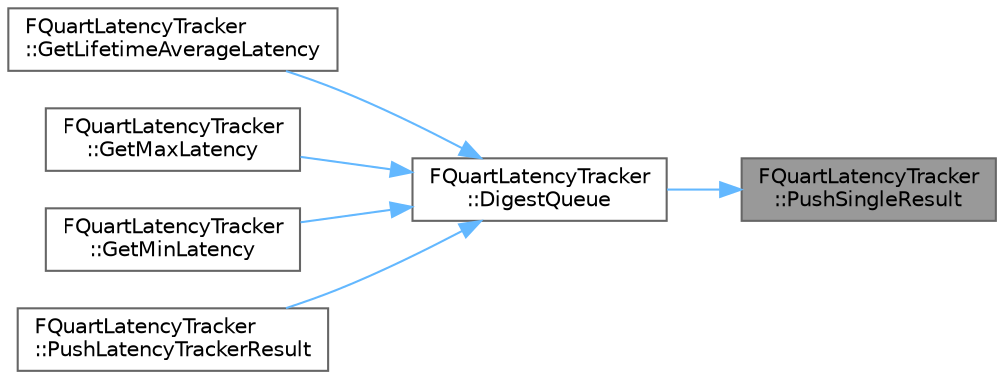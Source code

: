 digraph "FQuartLatencyTracker::PushSingleResult"
{
 // INTERACTIVE_SVG=YES
 // LATEX_PDF_SIZE
  bgcolor="transparent";
  edge [fontname=Helvetica,fontsize=10,labelfontname=Helvetica,labelfontsize=10];
  node [fontname=Helvetica,fontsize=10,shape=box,height=0.2,width=0.4];
  rankdir="RL";
  Node1 [id="Node000001",label="FQuartLatencyTracker\l::PushSingleResult",height=0.2,width=0.4,color="gray40", fillcolor="grey60", style="filled", fontcolor="black",tooltip=" "];
  Node1 -> Node2 [id="edge1_Node000001_Node000002",dir="back",color="steelblue1",style="solid",tooltip=" "];
  Node2 [id="Node000002",label="FQuartLatencyTracker\l::DigestQueue",height=0.2,width=0.4,color="grey40", fillcolor="white", style="filled",URL="$da/d82/classFQuartLatencyTracker.html#a1e807192641485c7aef8c21721b587a7",tooltip=" "];
  Node2 -> Node3 [id="edge2_Node000002_Node000003",dir="back",color="steelblue1",style="solid",tooltip=" "];
  Node3 [id="Node000003",label="FQuartLatencyTracker\l::GetLifetimeAverageLatency",height=0.2,width=0.4,color="grey40", fillcolor="white", style="filled",URL="$da/d82/classFQuartLatencyTracker.html#a3459a230ed7c86dba18de5733c5bef9f",tooltip=" "];
  Node2 -> Node4 [id="edge3_Node000002_Node000004",dir="back",color="steelblue1",style="solid",tooltip=" "];
  Node4 [id="Node000004",label="FQuartLatencyTracker\l::GetMaxLatency",height=0.2,width=0.4,color="grey40", fillcolor="white", style="filled",URL="$da/d82/classFQuartLatencyTracker.html#adf04eec776ccf1e423c6ebdbfb4b99b2",tooltip=" "];
  Node2 -> Node5 [id="edge4_Node000002_Node000005",dir="back",color="steelblue1",style="solid",tooltip=" "];
  Node5 [id="Node000005",label="FQuartLatencyTracker\l::GetMinLatency",height=0.2,width=0.4,color="grey40", fillcolor="white", style="filled",URL="$da/d82/classFQuartLatencyTracker.html#af5170c7a9cc2ab635ab27e53c081c56f",tooltip=" "];
  Node2 -> Node6 [id="edge5_Node000002_Node000006",dir="back",color="steelblue1",style="solid",tooltip=" "];
  Node6 [id="Node000006",label="FQuartLatencyTracker\l::PushLatencyTrackerResult",height=0.2,width=0.4,color="grey40", fillcolor="white", style="filled",URL="$da/d82/classFQuartLatencyTracker.html#a88eb7e5442cc1cb098b16dc1bac49884",tooltip=" "];
}
